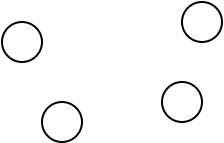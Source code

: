 <?xml version="1.0"?>
<diagram xmlns:dia="http://www.lysator.liu.se/~alla/dia/">
  <diagramdata>
    <attribute name="background">
      <color val="#ffffff"/>
    </attribute>
    <attribute name="paper">
      <composite type="paper">
        <attribute name="name">
          <string>#Letter#</string>
        </attribute>
        <attribute name="tmargin">
          <real val="2.54"/>
        </attribute>
        <attribute name="bmargin">
          <real val="2.54"/>
        </attribute>
        <attribute name="lmargin">
          <real val="2.54"/>
        </attribute>
        <attribute name="rmargin">
          <real val="2.54"/>
        </attribute>
        <attribute name="is_portrait">
          <boolean val="true"/>
        </attribute>
        <attribute name="scaling">
          <real val="1"/>
        </attribute>
        <attribute name="fitto">
          <boolean val="false"/>
        </attribute>
      </composite>
    </attribute>
    <attribute name="grid">
      <composite type="grid">
        <attribute name="width_x">
          <real val="1"/>
        </attribute>
        <attribute name="width_y">
          <real val="1"/>
        </attribute>
        <attribute name="visible_x">
          <int val="1"/>
        </attribute>
        <attribute name="visible_y">
          <int val="1"/>
        </attribute>
      </composite>
    </attribute>
    <attribute name="guides">
      <composite type="guides">
        <attribute name="hguides"/>
        <attribute name="vguides"/>
      </composite>
    </attribute>
  </diagramdata>
  <layer name="Background" visible="true">
    <object type="Standard - Ellipse" version="0" id="O0">
      <attribute name="obj_pos">
        <point val="5,6"/>
      </attribute>
      <attribute name="obj_bb">
        <rectangle val="4.95,5.95;7.05,8.05"/>
      </attribute>
      <attribute name="elem_corner">
        <point val="5,6"/>
      </attribute>
      <attribute name="elem_width">
        <real val="2"/>
      </attribute>
      <attribute name="elem_height">
        <real val="2"/>
      </attribute>
    </object>
    <object type="Standard - Ellipse" version="0" id="O1">
      <attribute name="obj_pos">
        <point val="7,10"/>
      </attribute>
      <attribute name="obj_bb">
        <rectangle val="6.95,9.95;9.05,12.05"/>
      </attribute>
      <attribute name="elem_corner">
        <point val="7,10"/>
      </attribute>
      <attribute name="elem_width">
        <real val="2"/>
      </attribute>
      <attribute name="elem_height">
        <real val="2"/>
      </attribute>
    </object>
    <object type="Standard - Ellipse" version="0" id="O2">
      <attribute name="obj_pos">
        <point val="14,5"/>
      </attribute>
      <attribute name="obj_bb">
        <rectangle val="13.95,4.95;16.05,7.05"/>
      </attribute>
      <attribute name="elem_corner">
        <point val="14,5"/>
      </attribute>
      <attribute name="elem_width">
        <real val="2"/>
      </attribute>
      <attribute name="elem_height">
        <real val="2"/>
      </attribute>
    </object>
    <object type="Standard - Ellipse" version="0" id="O3">
      <attribute name="obj_pos">
        <point val="13,9"/>
      </attribute>
      <attribute name="obj_bb">
        <rectangle val="12.95,8.95;15.05,11.05"/>
      </attribute>
      <attribute name="elem_corner">
        <point val="13,9"/>
      </attribute>
      <attribute name="elem_width">
        <real val="2"/>
      </attribute>
      <attribute name="elem_height">
        <real val="2"/>
      </attribute>
    </object>
  </layer>
</diagram>

